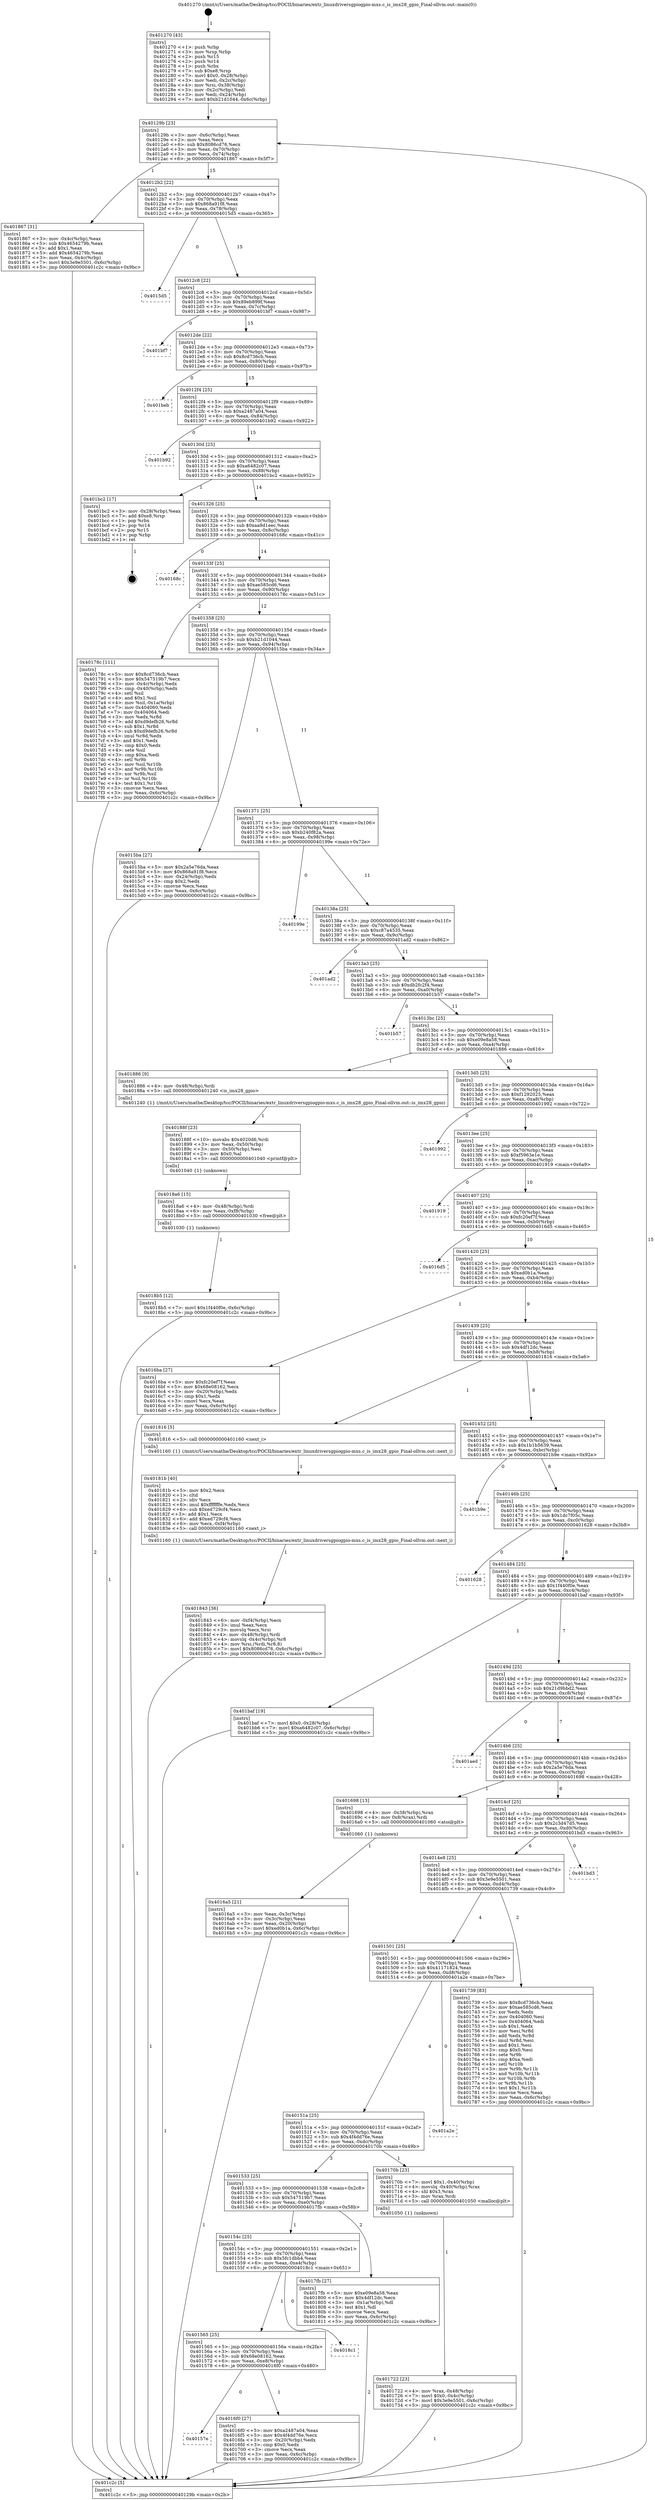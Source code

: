 digraph "0x401270" {
  label = "0x401270 (/mnt/c/Users/mathe/Desktop/tcc/POCII/binaries/extr_linuxdriversgpiogpio-mxs.c_is_imx28_gpio_Final-ollvm.out::main(0))"
  labelloc = "t"
  node[shape=record]

  Entry [label="",width=0.3,height=0.3,shape=circle,fillcolor=black,style=filled]
  "0x40129b" [label="{
     0x40129b [23]\l
     | [instrs]\l
     &nbsp;&nbsp;0x40129b \<+3\>: mov -0x6c(%rbp),%eax\l
     &nbsp;&nbsp;0x40129e \<+2\>: mov %eax,%ecx\l
     &nbsp;&nbsp;0x4012a0 \<+6\>: sub $0x8086cd76,%ecx\l
     &nbsp;&nbsp;0x4012a6 \<+3\>: mov %eax,-0x70(%rbp)\l
     &nbsp;&nbsp;0x4012a9 \<+3\>: mov %ecx,-0x74(%rbp)\l
     &nbsp;&nbsp;0x4012ac \<+6\>: je 0000000000401867 \<main+0x5f7\>\l
  }"]
  "0x401867" [label="{
     0x401867 [31]\l
     | [instrs]\l
     &nbsp;&nbsp;0x401867 \<+3\>: mov -0x4c(%rbp),%eax\l
     &nbsp;&nbsp;0x40186a \<+5\>: sub $0x4654279b,%eax\l
     &nbsp;&nbsp;0x40186f \<+3\>: add $0x1,%eax\l
     &nbsp;&nbsp;0x401872 \<+5\>: add $0x4654279b,%eax\l
     &nbsp;&nbsp;0x401877 \<+3\>: mov %eax,-0x4c(%rbp)\l
     &nbsp;&nbsp;0x40187a \<+7\>: movl $0x3e9e5501,-0x6c(%rbp)\l
     &nbsp;&nbsp;0x401881 \<+5\>: jmp 0000000000401c2c \<main+0x9bc\>\l
  }"]
  "0x4012b2" [label="{
     0x4012b2 [22]\l
     | [instrs]\l
     &nbsp;&nbsp;0x4012b2 \<+5\>: jmp 00000000004012b7 \<main+0x47\>\l
     &nbsp;&nbsp;0x4012b7 \<+3\>: mov -0x70(%rbp),%eax\l
     &nbsp;&nbsp;0x4012ba \<+5\>: sub $0x868a91f8,%eax\l
     &nbsp;&nbsp;0x4012bf \<+3\>: mov %eax,-0x78(%rbp)\l
     &nbsp;&nbsp;0x4012c2 \<+6\>: je 00000000004015d5 \<main+0x365\>\l
  }"]
  Exit [label="",width=0.3,height=0.3,shape=circle,fillcolor=black,style=filled,peripheries=2]
  "0x4015d5" [label="{
     0x4015d5\l
  }", style=dashed]
  "0x4012c8" [label="{
     0x4012c8 [22]\l
     | [instrs]\l
     &nbsp;&nbsp;0x4012c8 \<+5\>: jmp 00000000004012cd \<main+0x5d\>\l
     &nbsp;&nbsp;0x4012cd \<+3\>: mov -0x70(%rbp),%eax\l
     &nbsp;&nbsp;0x4012d0 \<+5\>: sub $0x89eb899f,%eax\l
     &nbsp;&nbsp;0x4012d5 \<+3\>: mov %eax,-0x7c(%rbp)\l
     &nbsp;&nbsp;0x4012d8 \<+6\>: je 0000000000401bf7 \<main+0x987\>\l
  }"]
  "0x4018b5" [label="{
     0x4018b5 [12]\l
     | [instrs]\l
     &nbsp;&nbsp;0x4018b5 \<+7\>: movl $0x1f440f0e,-0x6c(%rbp)\l
     &nbsp;&nbsp;0x4018bc \<+5\>: jmp 0000000000401c2c \<main+0x9bc\>\l
  }"]
  "0x401bf7" [label="{
     0x401bf7\l
  }", style=dashed]
  "0x4012de" [label="{
     0x4012de [22]\l
     | [instrs]\l
     &nbsp;&nbsp;0x4012de \<+5\>: jmp 00000000004012e3 \<main+0x73\>\l
     &nbsp;&nbsp;0x4012e3 \<+3\>: mov -0x70(%rbp),%eax\l
     &nbsp;&nbsp;0x4012e6 \<+5\>: sub $0x8cd736cb,%eax\l
     &nbsp;&nbsp;0x4012eb \<+3\>: mov %eax,-0x80(%rbp)\l
     &nbsp;&nbsp;0x4012ee \<+6\>: je 0000000000401beb \<main+0x97b\>\l
  }"]
  "0x4018a6" [label="{
     0x4018a6 [15]\l
     | [instrs]\l
     &nbsp;&nbsp;0x4018a6 \<+4\>: mov -0x48(%rbp),%rdi\l
     &nbsp;&nbsp;0x4018aa \<+6\>: mov %eax,-0xf8(%rbp)\l
     &nbsp;&nbsp;0x4018b0 \<+5\>: call 0000000000401030 \<free@plt\>\l
     | [calls]\l
     &nbsp;&nbsp;0x401030 \{1\} (unknown)\l
  }"]
  "0x401beb" [label="{
     0x401beb\l
  }", style=dashed]
  "0x4012f4" [label="{
     0x4012f4 [25]\l
     | [instrs]\l
     &nbsp;&nbsp;0x4012f4 \<+5\>: jmp 00000000004012f9 \<main+0x89\>\l
     &nbsp;&nbsp;0x4012f9 \<+3\>: mov -0x70(%rbp),%eax\l
     &nbsp;&nbsp;0x4012fc \<+5\>: sub $0xa2487a04,%eax\l
     &nbsp;&nbsp;0x401301 \<+6\>: mov %eax,-0x84(%rbp)\l
     &nbsp;&nbsp;0x401307 \<+6\>: je 0000000000401b92 \<main+0x922\>\l
  }"]
  "0x40188f" [label="{
     0x40188f [23]\l
     | [instrs]\l
     &nbsp;&nbsp;0x40188f \<+10\>: movabs $0x4020d6,%rdi\l
     &nbsp;&nbsp;0x401899 \<+3\>: mov %eax,-0x50(%rbp)\l
     &nbsp;&nbsp;0x40189c \<+3\>: mov -0x50(%rbp),%esi\l
     &nbsp;&nbsp;0x40189f \<+2\>: mov $0x0,%al\l
     &nbsp;&nbsp;0x4018a1 \<+5\>: call 0000000000401040 \<printf@plt\>\l
     | [calls]\l
     &nbsp;&nbsp;0x401040 \{1\} (unknown)\l
  }"]
  "0x401b92" [label="{
     0x401b92\l
  }", style=dashed]
  "0x40130d" [label="{
     0x40130d [25]\l
     | [instrs]\l
     &nbsp;&nbsp;0x40130d \<+5\>: jmp 0000000000401312 \<main+0xa2\>\l
     &nbsp;&nbsp;0x401312 \<+3\>: mov -0x70(%rbp),%eax\l
     &nbsp;&nbsp;0x401315 \<+5\>: sub $0xa6482c07,%eax\l
     &nbsp;&nbsp;0x40131a \<+6\>: mov %eax,-0x88(%rbp)\l
     &nbsp;&nbsp;0x401320 \<+6\>: je 0000000000401bc2 \<main+0x952\>\l
  }"]
  "0x401843" [label="{
     0x401843 [36]\l
     | [instrs]\l
     &nbsp;&nbsp;0x401843 \<+6\>: mov -0xf4(%rbp),%ecx\l
     &nbsp;&nbsp;0x401849 \<+3\>: imul %eax,%ecx\l
     &nbsp;&nbsp;0x40184c \<+3\>: movslq %ecx,%rsi\l
     &nbsp;&nbsp;0x40184f \<+4\>: mov -0x48(%rbp),%rdi\l
     &nbsp;&nbsp;0x401853 \<+4\>: movslq -0x4c(%rbp),%r8\l
     &nbsp;&nbsp;0x401857 \<+4\>: mov %rsi,(%rdi,%r8,8)\l
     &nbsp;&nbsp;0x40185b \<+7\>: movl $0x8086cd76,-0x6c(%rbp)\l
     &nbsp;&nbsp;0x401862 \<+5\>: jmp 0000000000401c2c \<main+0x9bc\>\l
  }"]
  "0x401bc2" [label="{
     0x401bc2 [17]\l
     | [instrs]\l
     &nbsp;&nbsp;0x401bc2 \<+3\>: mov -0x28(%rbp),%eax\l
     &nbsp;&nbsp;0x401bc5 \<+7\>: add $0xe8,%rsp\l
     &nbsp;&nbsp;0x401bcc \<+1\>: pop %rbx\l
     &nbsp;&nbsp;0x401bcd \<+2\>: pop %r14\l
     &nbsp;&nbsp;0x401bcf \<+2\>: pop %r15\l
     &nbsp;&nbsp;0x401bd1 \<+1\>: pop %rbp\l
     &nbsp;&nbsp;0x401bd2 \<+1\>: ret\l
  }"]
  "0x401326" [label="{
     0x401326 [25]\l
     | [instrs]\l
     &nbsp;&nbsp;0x401326 \<+5\>: jmp 000000000040132b \<main+0xbb\>\l
     &nbsp;&nbsp;0x40132b \<+3\>: mov -0x70(%rbp),%eax\l
     &nbsp;&nbsp;0x40132e \<+5\>: sub $0xaa9d1eec,%eax\l
     &nbsp;&nbsp;0x401333 \<+6\>: mov %eax,-0x8c(%rbp)\l
     &nbsp;&nbsp;0x401339 \<+6\>: je 000000000040168c \<main+0x41c\>\l
  }"]
  "0x40181b" [label="{
     0x40181b [40]\l
     | [instrs]\l
     &nbsp;&nbsp;0x40181b \<+5\>: mov $0x2,%ecx\l
     &nbsp;&nbsp;0x401820 \<+1\>: cltd\l
     &nbsp;&nbsp;0x401821 \<+2\>: idiv %ecx\l
     &nbsp;&nbsp;0x401823 \<+6\>: imul $0xfffffffe,%edx,%ecx\l
     &nbsp;&nbsp;0x401829 \<+6\>: sub $0xed729cf4,%ecx\l
     &nbsp;&nbsp;0x40182f \<+3\>: add $0x1,%ecx\l
     &nbsp;&nbsp;0x401832 \<+6\>: add $0xed729cf4,%ecx\l
     &nbsp;&nbsp;0x401838 \<+6\>: mov %ecx,-0xf4(%rbp)\l
     &nbsp;&nbsp;0x40183e \<+5\>: call 0000000000401160 \<next_i\>\l
     | [calls]\l
     &nbsp;&nbsp;0x401160 \{1\} (/mnt/c/Users/mathe/Desktop/tcc/POCII/binaries/extr_linuxdriversgpiogpio-mxs.c_is_imx28_gpio_Final-ollvm.out::next_i)\l
  }"]
  "0x40168c" [label="{
     0x40168c\l
  }", style=dashed]
  "0x40133f" [label="{
     0x40133f [25]\l
     | [instrs]\l
     &nbsp;&nbsp;0x40133f \<+5\>: jmp 0000000000401344 \<main+0xd4\>\l
     &nbsp;&nbsp;0x401344 \<+3\>: mov -0x70(%rbp),%eax\l
     &nbsp;&nbsp;0x401347 \<+5\>: sub $0xae585cd6,%eax\l
     &nbsp;&nbsp;0x40134c \<+6\>: mov %eax,-0x90(%rbp)\l
     &nbsp;&nbsp;0x401352 \<+6\>: je 000000000040178c \<main+0x51c\>\l
  }"]
  "0x401722" [label="{
     0x401722 [23]\l
     | [instrs]\l
     &nbsp;&nbsp;0x401722 \<+4\>: mov %rax,-0x48(%rbp)\l
     &nbsp;&nbsp;0x401726 \<+7\>: movl $0x0,-0x4c(%rbp)\l
     &nbsp;&nbsp;0x40172d \<+7\>: movl $0x3e9e5501,-0x6c(%rbp)\l
     &nbsp;&nbsp;0x401734 \<+5\>: jmp 0000000000401c2c \<main+0x9bc\>\l
  }"]
  "0x40178c" [label="{
     0x40178c [111]\l
     | [instrs]\l
     &nbsp;&nbsp;0x40178c \<+5\>: mov $0x8cd736cb,%eax\l
     &nbsp;&nbsp;0x401791 \<+5\>: mov $0x547519b7,%ecx\l
     &nbsp;&nbsp;0x401796 \<+3\>: mov -0x4c(%rbp),%edx\l
     &nbsp;&nbsp;0x401799 \<+3\>: cmp -0x40(%rbp),%edx\l
     &nbsp;&nbsp;0x40179c \<+4\>: setl %sil\l
     &nbsp;&nbsp;0x4017a0 \<+4\>: and $0x1,%sil\l
     &nbsp;&nbsp;0x4017a4 \<+4\>: mov %sil,-0x1a(%rbp)\l
     &nbsp;&nbsp;0x4017a8 \<+7\>: mov 0x404060,%edx\l
     &nbsp;&nbsp;0x4017af \<+7\>: mov 0x404064,%edi\l
     &nbsp;&nbsp;0x4017b6 \<+3\>: mov %edx,%r8d\l
     &nbsp;&nbsp;0x4017b9 \<+7\>: add $0xd9defb26,%r8d\l
     &nbsp;&nbsp;0x4017c0 \<+4\>: sub $0x1,%r8d\l
     &nbsp;&nbsp;0x4017c4 \<+7\>: sub $0xd9defb26,%r8d\l
     &nbsp;&nbsp;0x4017cb \<+4\>: imul %r8d,%edx\l
     &nbsp;&nbsp;0x4017cf \<+3\>: and $0x1,%edx\l
     &nbsp;&nbsp;0x4017d2 \<+3\>: cmp $0x0,%edx\l
     &nbsp;&nbsp;0x4017d5 \<+4\>: sete %sil\l
     &nbsp;&nbsp;0x4017d9 \<+3\>: cmp $0xa,%edi\l
     &nbsp;&nbsp;0x4017dc \<+4\>: setl %r9b\l
     &nbsp;&nbsp;0x4017e0 \<+3\>: mov %sil,%r10b\l
     &nbsp;&nbsp;0x4017e3 \<+3\>: and %r9b,%r10b\l
     &nbsp;&nbsp;0x4017e6 \<+3\>: xor %r9b,%sil\l
     &nbsp;&nbsp;0x4017e9 \<+3\>: or %sil,%r10b\l
     &nbsp;&nbsp;0x4017ec \<+4\>: test $0x1,%r10b\l
     &nbsp;&nbsp;0x4017f0 \<+3\>: cmovne %ecx,%eax\l
     &nbsp;&nbsp;0x4017f3 \<+3\>: mov %eax,-0x6c(%rbp)\l
     &nbsp;&nbsp;0x4017f6 \<+5\>: jmp 0000000000401c2c \<main+0x9bc\>\l
  }"]
  "0x401358" [label="{
     0x401358 [25]\l
     | [instrs]\l
     &nbsp;&nbsp;0x401358 \<+5\>: jmp 000000000040135d \<main+0xed\>\l
     &nbsp;&nbsp;0x40135d \<+3\>: mov -0x70(%rbp),%eax\l
     &nbsp;&nbsp;0x401360 \<+5\>: sub $0xb21d1044,%eax\l
     &nbsp;&nbsp;0x401365 \<+6\>: mov %eax,-0x94(%rbp)\l
     &nbsp;&nbsp;0x40136b \<+6\>: je 00000000004015ba \<main+0x34a\>\l
  }"]
  "0x40157e" [label="{
     0x40157e\l
  }", style=dashed]
  "0x4015ba" [label="{
     0x4015ba [27]\l
     | [instrs]\l
     &nbsp;&nbsp;0x4015ba \<+5\>: mov $0x2a5e76da,%eax\l
     &nbsp;&nbsp;0x4015bf \<+5\>: mov $0x868a91f8,%ecx\l
     &nbsp;&nbsp;0x4015c4 \<+3\>: mov -0x24(%rbp),%edx\l
     &nbsp;&nbsp;0x4015c7 \<+3\>: cmp $0x2,%edx\l
     &nbsp;&nbsp;0x4015ca \<+3\>: cmovne %ecx,%eax\l
     &nbsp;&nbsp;0x4015cd \<+3\>: mov %eax,-0x6c(%rbp)\l
     &nbsp;&nbsp;0x4015d0 \<+5\>: jmp 0000000000401c2c \<main+0x9bc\>\l
  }"]
  "0x401371" [label="{
     0x401371 [25]\l
     | [instrs]\l
     &nbsp;&nbsp;0x401371 \<+5\>: jmp 0000000000401376 \<main+0x106\>\l
     &nbsp;&nbsp;0x401376 \<+3\>: mov -0x70(%rbp),%eax\l
     &nbsp;&nbsp;0x401379 \<+5\>: sub $0xb240f82a,%eax\l
     &nbsp;&nbsp;0x40137e \<+6\>: mov %eax,-0x98(%rbp)\l
     &nbsp;&nbsp;0x401384 \<+6\>: je 000000000040199e \<main+0x72e\>\l
  }"]
  "0x401c2c" [label="{
     0x401c2c [5]\l
     | [instrs]\l
     &nbsp;&nbsp;0x401c2c \<+5\>: jmp 000000000040129b \<main+0x2b\>\l
  }"]
  "0x401270" [label="{
     0x401270 [43]\l
     | [instrs]\l
     &nbsp;&nbsp;0x401270 \<+1\>: push %rbp\l
     &nbsp;&nbsp;0x401271 \<+3\>: mov %rsp,%rbp\l
     &nbsp;&nbsp;0x401274 \<+2\>: push %r15\l
     &nbsp;&nbsp;0x401276 \<+2\>: push %r14\l
     &nbsp;&nbsp;0x401278 \<+1\>: push %rbx\l
     &nbsp;&nbsp;0x401279 \<+7\>: sub $0xe8,%rsp\l
     &nbsp;&nbsp;0x401280 \<+7\>: movl $0x0,-0x28(%rbp)\l
     &nbsp;&nbsp;0x401287 \<+3\>: mov %edi,-0x2c(%rbp)\l
     &nbsp;&nbsp;0x40128a \<+4\>: mov %rsi,-0x38(%rbp)\l
     &nbsp;&nbsp;0x40128e \<+3\>: mov -0x2c(%rbp),%edi\l
     &nbsp;&nbsp;0x401291 \<+3\>: mov %edi,-0x24(%rbp)\l
     &nbsp;&nbsp;0x401294 \<+7\>: movl $0xb21d1044,-0x6c(%rbp)\l
  }"]
  "0x4016f0" [label="{
     0x4016f0 [27]\l
     | [instrs]\l
     &nbsp;&nbsp;0x4016f0 \<+5\>: mov $0xa2487a04,%eax\l
     &nbsp;&nbsp;0x4016f5 \<+5\>: mov $0x4f4dd76e,%ecx\l
     &nbsp;&nbsp;0x4016fa \<+3\>: mov -0x20(%rbp),%edx\l
     &nbsp;&nbsp;0x4016fd \<+3\>: cmp $0x0,%edx\l
     &nbsp;&nbsp;0x401700 \<+3\>: cmove %ecx,%eax\l
     &nbsp;&nbsp;0x401703 \<+3\>: mov %eax,-0x6c(%rbp)\l
     &nbsp;&nbsp;0x401706 \<+5\>: jmp 0000000000401c2c \<main+0x9bc\>\l
  }"]
  "0x40199e" [label="{
     0x40199e\l
  }", style=dashed]
  "0x40138a" [label="{
     0x40138a [25]\l
     | [instrs]\l
     &nbsp;&nbsp;0x40138a \<+5\>: jmp 000000000040138f \<main+0x11f\>\l
     &nbsp;&nbsp;0x40138f \<+3\>: mov -0x70(%rbp),%eax\l
     &nbsp;&nbsp;0x401392 \<+5\>: sub $0xc87a4535,%eax\l
     &nbsp;&nbsp;0x401397 \<+6\>: mov %eax,-0x9c(%rbp)\l
     &nbsp;&nbsp;0x40139d \<+6\>: je 0000000000401ad2 \<main+0x862\>\l
  }"]
  "0x401565" [label="{
     0x401565 [25]\l
     | [instrs]\l
     &nbsp;&nbsp;0x401565 \<+5\>: jmp 000000000040156a \<main+0x2fa\>\l
     &nbsp;&nbsp;0x40156a \<+3\>: mov -0x70(%rbp),%eax\l
     &nbsp;&nbsp;0x40156d \<+5\>: sub $0x68e08162,%eax\l
     &nbsp;&nbsp;0x401572 \<+6\>: mov %eax,-0xe8(%rbp)\l
     &nbsp;&nbsp;0x401578 \<+6\>: je 00000000004016f0 \<main+0x480\>\l
  }"]
  "0x401ad2" [label="{
     0x401ad2\l
  }", style=dashed]
  "0x4013a3" [label="{
     0x4013a3 [25]\l
     | [instrs]\l
     &nbsp;&nbsp;0x4013a3 \<+5\>: jmp 00000000004013a8 \<main+0x138\>\l
     &nbsp;&nbsp;0x4013a8 \<+3\>: mov -0x70(%rbp),%eax\l
     &nbsp;&nbsp;0x4013ab \<+5\>: sub $0xdb2fc2f4,%eax\l
     &nbsp;&nbsp;0x4013b0 \<+6\>: mov %eax,-0xa0(%rbp)\l
     &nbsp;&nbsp;0x4013b6 \<+6\>: je 0000000000401b57 \<main+0x8e7\>\l
  }"]
  "0x4018c1" [label="{
     0x4018c1\l
  }", style=dashed]
  "0x401b57" [label="{
     0x401b57\l
  }", style=dashed]
  "0x4013bc" [label="{
     0x4013bc [25]\l
     | [instrs]\l
     &nbsp;&nbsp;0x4013bc \<+5\>: jmp 00000000004013c1 \<main+0x151\>\l
     &nbsp;&nbsp;0x4013c1 \<+3\>: mov -0x70(%rbp),%eax\l
     &nbsp;&nbsp;0x4013c4 \<+5\>: sub $0xe09e8a58,%eax\l
     &nbsp;&nbsp;0x4013c9 \<+6\>: mov %eax,-0xa4(%rbp)\l
     &nbsp;&nbsp;0x4013cf \<+6\>: je 0000000000401886 \<main+0x616\>\l
  }"]
  "0x40154c" [label="{
     0x40154c [25]\l
     | [instrs]\l
     &nbsp;&nbsp;0x40154c \<+5\>: jmp 0000000000401551 \<main+0x2e1\>\l
     &nbsp;&nbsp;0x401551 \<+3\>: mov -0x70(%rbp),%eax\l
     &nbsp;&nbsp;0x401554 \<+5\>: sub $0x5fc1dbb4,%eax\l
     &nbsp;&nbsp;0x401559 \<+6\>: mov %eax,-0xe4(%rbp)\l
     &nbsp;&nbsp;0x40155f \<+6\>: je 00000000004018c1 \<main+0x651\>\l
  }"]
  "0x401886" [label="{
     0x401886 [9]\l
     | [instrs]\l
     &nbsp;&nbsp;0x401886 \<+4\>: mov -0x48(%rbp),%rdi\l
     &nbsp;&nbsp;0x40188a \<+5\>: call 0000000000401240 \<is_imx28_gpio\>\l
     | [calls]\l
     &nbsp;&nbsp;0x401240 \{1\} (/mnt/c/Users/mathe/Desktop/tcc/POCII/binaries/extr_linuxdriversgpiogpio-mxs.c_is_imx28_gpio_Final-ollvm.out::is_imx28_gpio)\l
  }"]
  "0x4013d5" [label="{
     0x4013d5 [25]\l
     | [instrs]\l
     &nbsp;&nbsp;0x4013d5 \<+5\>: jmp 00000000004013da \<main+0x16a\>\l
     &nbsp;&nbsp;0x4013da \<+3\>: mov -0x70(%rbp),%eax\l
     &nbsp;&nbsp;0x4013dd \<+5\>: sub $0xf1292025,%eax\l
     &nbsp;&nbsp;0x4013e2 \<+6\>: mov %eax,-0xa8(%rbp)\l
     &nbsp;&nbsp;0x4013e8 \<+6\>: je 0000000000401992 \<main+0x722\>\l
  }"]
  "0x4017fb" [label="{
     0x4017fb [27]\l
     | [instrs]\l
     &nbsp;&nbsp;0x4017fb \<+5\>: mov $0xe09e8a58,%eax\l
     &nbsp;&nbsp;0x401800 \<+5\>: mov $0x4df12dc,%ecx\l
     &nbsp;&nbsp;0x401805 \<+3\>: mov -0x1a(%rbp),%dl\l
     &nbsp;&nbsp;0x401808 \<+3\>: test $0x1,%dl\l
     &nbsp;&nbsp;0x40180b \<+3\>: cmovne %ecx,%eax\l
     &nbsp;&nbsp;0x40180e \<+3\>: mov %eax,-0x6c(%rbp)\l
     &nbsp;&nbsp;0x401811 \<+5\>: jmp 0000000000401c2c \<main+0x9bc\>\l
  }"]
  "0x401992" [label="{
     0x401992\l
  }", style=dashed]
  "0x4013ee" [label="{
     0x4013ee [25]\l
     | [instrs]\l
     &nbsp;&nbsp;0x4013ee \<+5\>: jmp 00000000004013f3 \<main+0x183\>\l
     &nbsp;&nbsp;0x4013f3 \<+3\>: mov -0x70(%rbp),%eax\l
     &nbsp;&nbsp;0x4013f6 \<+5\>: sub $0xf5963e1e,%eax\l
     &nbsp;&nbsp;0x4013fb \<+6\>: mov %eax,-0xac(%rbp)\l
     &nbsp;&nbsp;0x401401 \<+6\>: je 0000000000401919 \<main+0x6a9\>\l
  }"]
  "0x401533" [label="{
     0x401533 [25]\l
     | [instrs]\l
     &nbsp;&nbsp;0x401533 \<+5\>: jmp 0000000000401538 \<main+0x2c8\>\l
     &nbsp;&nbsp;0x401538 \<+3\>: mov -0x70(%rbp),%eax\l
     &nbsp;&nbsp;0x40153b \<+5\>: sub $0x547519b7,%eax\l
     &nbsp;&nbsp;0x401540 \<+6\>: mov %eax,-0xe0(%rbp)\l
     &nbsp;&nbsp;0x401546 \<+6\>: je 00000000004017fb \<main+0x58b\>\l
  }"]
  "0x401919" [label="{
     0x401919\l
  }", style=dashed]
  "0x401407" [label="{
     0x401407 [25]\l
     | [instrs]\l
     &nbsp;&nbsp;0x401407 \<+5\>: jmp 000000000040140c \<main+0x19c\>\l
     &nbsp;&nbsp;0x40140c \<+3\>: mov -0x70(%rbp),%eax\l
     &nbsp;&nbsp;0x40140f \<+5\>: sub $0xfc20ef7f,%eax\l
     &nbsp;&nbsp;0x401414 \<+6\>: mov %eax,-0xb0(%rbp)\l
     &nbsp;&nbsp;0x40141a \<+6\>: je 00000000004016d5 \<main+0x465\>\l
  }"]
  "0x40170b" [label="{
     0x40170b [23]\l
     | [instrs]\l
     &nbsp;&nbsp;0x40170b \<+7\>: movl $0x1,-0x40(%rbp)\l
     &nbsp;&nbsp;0x401712 \<+4\>: movslq -0x40(%rbp),%rax\l
     &nbsp;&nbsp;0x401716 \<+4\>: shl $0x3,%rax\l
     &nbsp;&nbsp;0x40171a \<+3\>: mov %rax,%rdi\l
     &nbsp;&nbsp;0x40171d \<+5\>: call 0000000000401050 \<malloc@plt\>\l
     | [calls]\l
     &nbsp;&nbsp;0x401050 \{1\} (unknown)\l
  }"]
  "0x4016d5" [label="{
     0x4016d5\l
  }", style=dashed]
  "0x401420" [label="{
     0x401420 [25]\l
     | [instrs]\l
     &nbsp;&nbsp;0x401420 \<+5\>: jmp 0000000000401425 \<main+0x1b5\>\l
     &nbsp;&nbsp;0x401425 \<+3\>: mov -0x70(%rbp),%eax\l
     &nbsp;&nbsp;0x401428 \<+5\>: sub $0xed0b1a,%eax\l
     &nbsp;&nbsp;0x40142d \<+6\>: mov %eax,-0xb4(%rbp)\l
     &nbsp;&nbsp;0x401433 \<+6\>: je 00000000004016ba \<main+0x44a\>\l
  }"]
  "0x40151a" [label="{
     0x40151a [25]\l
     | [instrs]\l
     &nbsp;&nbsp;0x40151a \<+5\>: jmp 000000000040151f \<main+0x2af\>\l
     &nbsp;&nbsp;0x40151f \<+3\>: mov -0x70(%rbp),%eax\l
     &nbsp;&nbsp;0x401522 \<+5\>: sub $0x4f4dd76e,%eax\l
     &nbsp;&nbsp;0x401527 \<+6\>: mov %eax,-0xdc(%rbp)\l
     &nbsp;&nbsp;0x40152d \<+6\>: je 000000000040170b \<main+0x49b\>\l
  }"]
  "0x4016ba" [label="{
     0x4016ba [27]\l
     | [instrs]\l
     &nbsp;&nbsp;0x4016ba \<+5\>: mov $0xfc20ef7f,%eax\l
     &nbsp;&nbsp;0x4016bf \<+5\>: mov $0x68e08162,%ecx\l
     &nbsp;&nbsp;0x4016c4 \<+3\>: mov -0x20(%rbp),%edx\l
     &nbsp;&nbsp;0x4016c7 \<+3\>: cmp $0x1,%edx\l
     &nbsp;&nbsp;0x4016ca \<+3\>: cmovl %ecx,%eax\l
     &nbsp;&nbsp;0x4016cd \<+3\>: mov %eax,-0x6c(%rbp)\l
     &nbsp;&nbsp;0x4016d0 \<+5\>: jmp 0000000000401c2c \<main+0x9bc\>\l
  }"]
  "0x401439" [label="{
     0x401439 [25]\l
     | [instrs]\l
     &nbsp;&nbsp;0x401439 \<+5\>: jmp 000000000040143e \<main+0x1ce\>\l
     &nbsp;&nbsp;0x40143e \<+3\>: mov -0x70(%rbp),%eax\l
     &nbsp;&nbsp;0x401441 \<+5\>: sub $0x4df12dc,%eax\l
     &nbsp;&nbsp;0x401446 \<+6\>: mov %eax,-0xb8(%rbp)\l
     &nbsp;&nbsp;0x40144c \<+6\>: je 0000000000401816 \<main+0x5a6\>\l
  }"]
  "0x401a2e" [label="{
     0x401a2e\l
  }", style=dashed]
  "0x401816" [label="{
     0x401816 [5]\l
     | [instrs]\l
     &nbsp;&nbsp;0x401816 \<+5\>: call 0000000000401160 \<next_i\>\l
     | [calls]\l
     &nbsp;&nbsp;0x401160 \{1\} (/mnt/c/Users/mathe/Desktop/tcc/POCII/binaries/extr_linuxdriversgpiogpio-mxs.c_is_imx28_gpio_Final-ollvm.out::next_i)\l
  }"]
  "0x401452" [label="{
     0x401452 [25]\l
     | [instrs]\l
     &nbsp;&nbsp;0x401452 \<+5\>: jmp 0000000000401457 \<main+0x1e7\>\l
     &nbsp;&nbsp;0x401457 \<+3\>: mov -0x70(%rbp),%eax\l
     &nbsp;&nbsp;0x40145a \<+5\>: sub $0x1b1b5639,%eax\l
     &nbsp;&nbsp;0x40145f \<+6\>: mov %eax,-0xbc(%rbp)\l
     &nbsp;&nbsp;0x401465 \<+6\>: je 0000000000401b9e \<main+0x92e\>\l
  }"]
  "0x401501" [label="{
     0x401501 [25]\l
     | [instrs]\l
     &nbsp;&nbsp;0x401501 \<+5\>: jmp 0000000000401506 \<main+0x296\>\l
     &nbsp;&nbsp;0x401506 \<+3\>: mov -0x70(%rbp),%eax\l
     &nbsp;&nbsp;0x401509 \<+5\>: sub $0x41171824,%eax\l
     &nbsp;&nbsp;0x40150e \<+6\>: mov %eax,-0xd8(%rbp)\l
     &nbsp;&nbsp;0x401514 \<+6\>: je 0000000000401a2e \<main+0x7be\>\l
  }"]
  "0x401b9e" [label="{
     0x401b9e\l
  }", style=dashed]
  "0x40146b" [label="{
     0x40146b [25]\l
     | [instrs]\l
     &nbsp;&nbsp;0x40146b \<+5\>: jmp 0000000000401470 \<main+0x200\>\l
     &nbsp;&nbsp;0x401470 \<+3\>: mov -0x70(%rbp),%eax\l
     &nbsp;&nbsp;0x401473 \<+5\>: sub $0x1dc7f05c,%eax\l
     &nbsp;&nbsp;0x401478 \<+6\>: mov %eax,-0xc0(%rbp)\l
     &nbsp;&nbsp;0x40147e \<+6\>: je 0000000000401628 \<main+0x3b8\>\l
  }"]
  "0x401739" [label="{
     0x401739 [83]\l
     | [instrs]\l
     &nbsp;&nbsp;0x401739 \<+5\>: mov $0x8cd736cb,%eax\l
     &nbsp;&nbsp;0x40173e \<+5\>: mov $0xae585cd6,%ecx\l
     &nbsp;&nbsp;0x401743 \<+2\>: xor %edx,%edx\l
     &nbsp;&nbsp;0x401745 \<+7\>: mov 0x404060,%esi\l
     &nbsp;&nbsp;0x40174c \<+7\>: mov 0x404064,%edi\l
     &nbsp;&nbsp;0x401753 \<+3\>: sub $0x1,%edx\l
     &nbsp;&nbsp;0x401756 \<+3\>: mov %esi,%r8d\l
     &nbsp;&nbsp;0x401759 \<+3\>: add %edx,%r8d\l
     &nbsp;&nbsp;0x40175c \<+4\>: imul %r8d,%esi\l
     &nbsp;&nbsp;0x401760 \<+3\>: and $0x1,%esi\l
     &nbsp;&nbsp;0x401763 \<+3\>: cmp $0x0,%esi\l
     &nbsp;&nbsp;0x401766 \<+4\>: sete %r9b\l
     &nbsp;&nbsp;0x40176a \<+3\>: cmp $0xa,%edi\l
     &nbsp;&nbsp;0x40176d \<+4\>: setl %r10b\l
     &nbsp;&nbsp;0x401771 \<+3\>: mov %r9b,%r11b\l
     &nbsp;&nbsp;0x401774 \<+3\>: and %r10b,%r11b\l
     &nbsp;&nbsp;0x401777 \<+3\>: xor %r10b,%r9b\l
     &nbsp;&nbsp;0x40177a \<+3\>: or %r9b,%r11b\l
     &nbsp;&nbsp;0x40177d \<+4\>: test $0x1,%r11b\l
     &nbsp;&nbsp;0x401781 \<+3\>: cmovne %ecx,%eax\l
     &nbsp;&nbsp;0x401784 \<+3\>: mov %eax,-0x6c(%rbp)\l
     &nbsp;&nbsp;0x401787 \<+5\>: jmp 0000000000401c2c \<main+0x9bc\>\l
  }"]
  "0x401628" [label="{
     0x401628\l
  }", style=dashed]
  "0x401484" [label="{
     0x401484 [25]\l
     | [instrs]\l
     &nbsp;&nbsp;0x401484 \<+5\>: jmp 0000000000401489 \<main+0x219\>\l
     &nbsp;&nbsp;0x401489 \<+3\>: mov -0x70(%rbp),%eax\l
     &nbsp;&nbsp;0x40148c \<+5\>: sub $0x1f440f0e,%eax\l
     &nbsp;&nbsp;0x401491 \<+6\>: mov %eax,-0xc4(%rbp)\l
     &nbsp;&nbsp;0x401497 \<+6\>: je 0000000000401baf \<main+0x93f\>\l
  }"]
  "0x4014e8" [label="{
     0x4014e8 [25]\l
     | [instrs]\l
     &nbsp;&nbsp;0x4014e8 \<+5\>: jmp 00000000004014ed \<main+0x27d\>\l
     &nbsp;&nbsp;0x4014ed \<+3\>: mov -0x70(%rbp),%eax\l
     &nbsp;&nbsp;0x4014f0 \<+5\>: sub $0x3e9e5501,%eax\l
     &nbsp;&nbsp;0x4014f5 \<+6\>: mov %eax,-0xd4(%rbp)\l
     &nbsp;&nbsp;0x4014fb \<+6\>: je 0000000000401739 \<main+0x4c9\>\l
  }"]
  "0x401baf" [label="{
     0x401baf [19]\l
     | [instrs]\l
     &nbsp;&nbsp;0x401baf \<+7\>: movl $0x0,-0x28(%rbp)\l
     &nbsp;&nbsp;0x401bb6 \<+7\>: movl $0xa6482c07,-0x6c(%rbp)\l
     &nbsp;&nbsp;0x401bbd \<+5\>: jmp 0000000000401c2c \<main+0x9bc\>\l
  }"]
  "0x40149d" [label="{
     0x40149d [25]\l
     | [instrs]\l
     &nbsp;&nbsp;0x40149d \<+5\>: jmp 00000000004014a2 \<main+0x232\>\l
     &nbsp;&nbsp;0x4014a2 \<+3\>: mov -0x70(%rbp),%eax\l
     &nbsp;&nbsp;0x4014a5 \<+5\>: sub $0x21d9bbd2,%eax\l
     &nbsp;&nbsp;0x4014aa \<+6\>: mov %eax,-0xc8(%rbp)\l
     &nbsp;&nbsp;0x4014b0 \<+6\>: je 0000000000401aed \<main+0x87d\>\l
  }"]
  "0x401bd3" [label="{
     0x401bd3\l
  }", style=dashed]
  "0x401aed" [label="{
     0x401aed\l
  }", style=dashed]
  "0x4014b6" [label="{
     0x4014b6 [25]\l
     | [instrs]\l
     &nbsp;&nbsp;0x4014b6 \<+5\>: jmp 00000000004014bb \<main+0x24b\>\l
     &nbsp;&nbsp;0x4014bb \<+3\>: mov -0x70(%rbp),%eax\l
     &nbsp;&nbsp;0x4014be \<+5\>: sub $0x2a5e76da,%eax\l
     &nbsp;&nbsp;0x4014c3 \<+6\>: mov %eax,-0xcc(%rbp)\l
     &nbsp;&nbsp;0x4014c9 \<+6\>: je 0000000000401698 \<main+0x428\>\l
  }"]
  "0x4016a5" [label="{
     0x4016a5 [21]\l
     | [instrs]\l
     &nbsp;&nbsp;0x4016a5 \<+3\>: mov %eax,-0x3c(%rbp)\l
     &nbsp;&nbsp;0x4016a8 \<+3\>: mov -0x3c(%rbp),%eax\l
     &nbsp;&nbsp;0x4016ab \<+3\>: mov %eax,-0x20(%rbp)\l
     &nbsp;&nbsp;0x4016ae \<+7\>: movl $0xed0b1a,-0x6c(%rbp)\l
     &nbsp;&nbsp;0x4016b5 \<+5\>: jmp 0000000000401c2c \<main+0x9bc\>\l
  }"]
  "0x401698" [label="{
     0x401698 [13]\l
     | [instrs]\l
     &nbsp;&nbsp;0x401698 \<+4\>: mov -0x38(%rbp),%rax\l
     &nbsp;&nbsp;0x40169c \<+4\>: mov 0x8(%rax),%rdi\l
     &nbsp;&nbsp;0x4016a0 \<+5\>: call 0000000000401060 \<atoi@plt\>\l
     | [calls]\l
     &nbsp;&nbsp;0x401060 \{1\} (unknown)\l
  }"]
  "0x4014cf" [label="{
     0x4014cf [25]\l
     | [instrs]\l
     &nbsp;&nbsp;0x4014cf \<+5\>: jmp 00000000004014d4 \<main+0x264\>\l
     &nbsp;&nbsp;0x4014d4 \<+3\>: mov -0x70(%rbp),%eax\l
     &nbsp;&nbsp;0x4014d7 \<+5\>: sub $0x2c3d47d5,%eax\l
     &nbsp;&nbsp;0x4014dc \<+6\>: mov %eax,-0xd0(%rbp)\l
     &nbsp;&nbsp;0x4014e2 \<+6\>: je 0000000000401bd3 \<main+0x963\>\l
  }"]
  Entry -> "0x401270" [label=" 1"]
  "0x40129b" -> "0x401867" [label=" 1"]
  "0x40129b" -> "0x4012b2" [label=" 15"]
  "0x401bc2" -> Exit [label=" 1"]
  "0x4012b2" -> "0x4015d5" [label=" 0"]
  "0x4012b2" -> "0x4012c8" [label=" 15"]
  "0x401baf" -> "0x401c2c" [label=" 1"]
  "0x4012c8" -> "0x401bf7" [label=" 0"]
  "0x4012c8" -> "0x4012de" [label=" 15"]
  "0x4018b5" -> "0x401c2c" [label=" 1"]
  "0x4012de" -> "0x401beb" [label=" 0"]
  "0x4012de" -> "0x4012f4" [label=" 15"]
  "0x4018a6" -> "0x4018b5" [label=" 1"]
  "0x4012f4" -> "0x401b92" [label=" 0"]
  "0x4012f4" -> "0x40130d" [label=" 15"]
  "0x40188f" -> "0x4018a6" [label=" 1"]
  "0x40130d" -> "0x401bc2" [label=" 1"]
  "0x40130d" -> "0x401326" [label=" 14"]
  "0x401886" -> "0x40188f" [label=" 1"]
  "0x401326" -> "0x40168c" [label=" 0"]
  "0x401326" -> "0x40133f" [label=" 14"]
  "0x401867" -> "0x401c2c" [label=" 1"]
  "0x40133f" -> "0x40178c" [label=" 2"]
  "0x40133f" -> "0x401358" [label=" 12"]
  "0x401843" -> "0x401c2c" [label=" 1"]
  "0x401358" -> "0x4015ba" [label=" 1"]
  "0x401358" -> "0x401371" [label=" 11"]
  "0x4015ba" -> "0x401c2c" [label=" 1"]
  "0x401270" -> "0x40129b" [label=" 1"]
  "0x401c2c" -> "0x40129b" [label=" 15"]
  "0x40181b" -> "0x401843" [label=" 1"]
  "0x401371" -> "0x40199e" [label=" 0"]
  "0x401371" -> "0x40138a" [label=" 11"]
  "0x401816" -> "0x40181b" [label=" 1"]
  "0x40138a" -> "0x401ad2" [label=" 0"]
  "0x40138a" -> "0x4013a3" [label=" 11"]
  "0x40178c" -> "0x401c2c" [label=" 2"]
  "0x4013a3" -> "0x401b57" [label=" 0"]
  "0x4013a3" -> "0x4013bc" [label=" 11"]
  "0x401739" -> "0x401c2c" [label=" 2"]
  "0x4013bc" -> "0x401886" [label=" 1"]
  "0x4013bc" -> "0x4013d5" [label=" 10"]
  "0x40170b" -> "0x401722" [label=" 1"]
  "0x4013d5" -> "0x401992" [label=" 0"]
  "0x4013d5" -> "0x4013ee" [label=" 10"]
  "0x4016f0" -> "0x401c2c" [label=" 1"]
  "0x4013ee" -> "0x401919" [label=" 0"]
  "0x4013ee" -> "0x401407" [label=" 10"]
  "0x401565" -> "0x4016f0" [label=" 1"]
  "0x401407" -> "0x4016d5" [label=" 0"]
  "0x401407" -> "0x401420" [label=" 10"]
  "0x4017fb" -> "0x401c2c" [label=" 2"]
  "0x401420" -> "0x4016ba" [label=" 1"]
  "0x401420" -> "0x401439" [label=" 9"]
  "0x40154c" -> "0x4018c1" [label=" 0"]
  "0x401439" -> "0x401816" [label=" 1"]
  "0x401439" -> "0x401452" [label=" 8"]
  "0x401722" -> "0x401c2c" [label=" 1"]
  "0x401452" -> "0x401b9e" [label=" 0"]
  "0x401452" -> "0x40146b" [label=" 8"]
  "0x401533" -> "0x4017fb" [label=" 2"]
  "0x40146b" -> "0x401628" [label=" 0"]
  "0x40146b" -> "0x401484" [label=" 8"]
  "0x401565" -> "0x40157e" [label=" 0"]
  "0x401484" -> "0x401baf" [label=" 1"]
  "0x401484" -> "0x40149d" [label=" 7"]
  "0x40151a" -> "0x40170b" [label=" 1"]
  "0x40149d" -> "0x401aed" [label=" 0"]
  "0x40149d" -> "0x4014b6" [label=" 7"]
  "0x40154c" -> "0x401565" [label=" 1"]
  "0x4014b6" -> "0x401698" [label=" 1"]
  "0x4014b6" -> "0x4014cf" [label=" 6"]
  "0x401698" -> "0x4016a5" [label=" 1"]
  "0x4016a5" -> "0x401c2c" [label=" 1"]
  "0x4016ba" -> "0x401c2c" [label=" 1"]
  "0x401501" -> "0x40151a" [label=" 4"]
  "0x4014cf" -> "0x401bd3" [label=" 0"]
  "0x4014cf" -> "0x4014e8" [label=" 6"]
  "0x40151a" -> "0x401533" [label=" 3"]
  "0x4014e8" -> "0x401739" [label=" 2"]
  "0x4014e8" -> "0x401501" [label=" 4"]
  "0x401533" -> "0x40154c" [label=" 1"]
  "0x401501" -> "0x401a2e" [label=" 0"]
}
